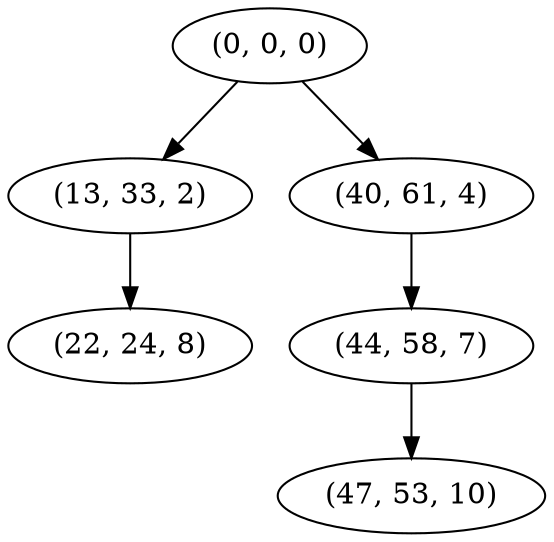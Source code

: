 digraph tree {
    "(0, 0, 0)";
    "(13, 33, 2)";
    "(22, 24, 8)";
    "(40, 61, 4)";
    "(44, 58, 7)";
    "(47, 53, 10)";
    "(0, 0, 0)" -> "(13, 33, 2)";
    "(0, 0, 0)" -> "(40, 61, 4)";
    "(13, 33, 2)" -> "(22, 24, 8)";
    "(40, 61, 4)" -> "(44, 58, 7)";
    "(44, 58, 7)" -> "(47, 53, 10)";
}
